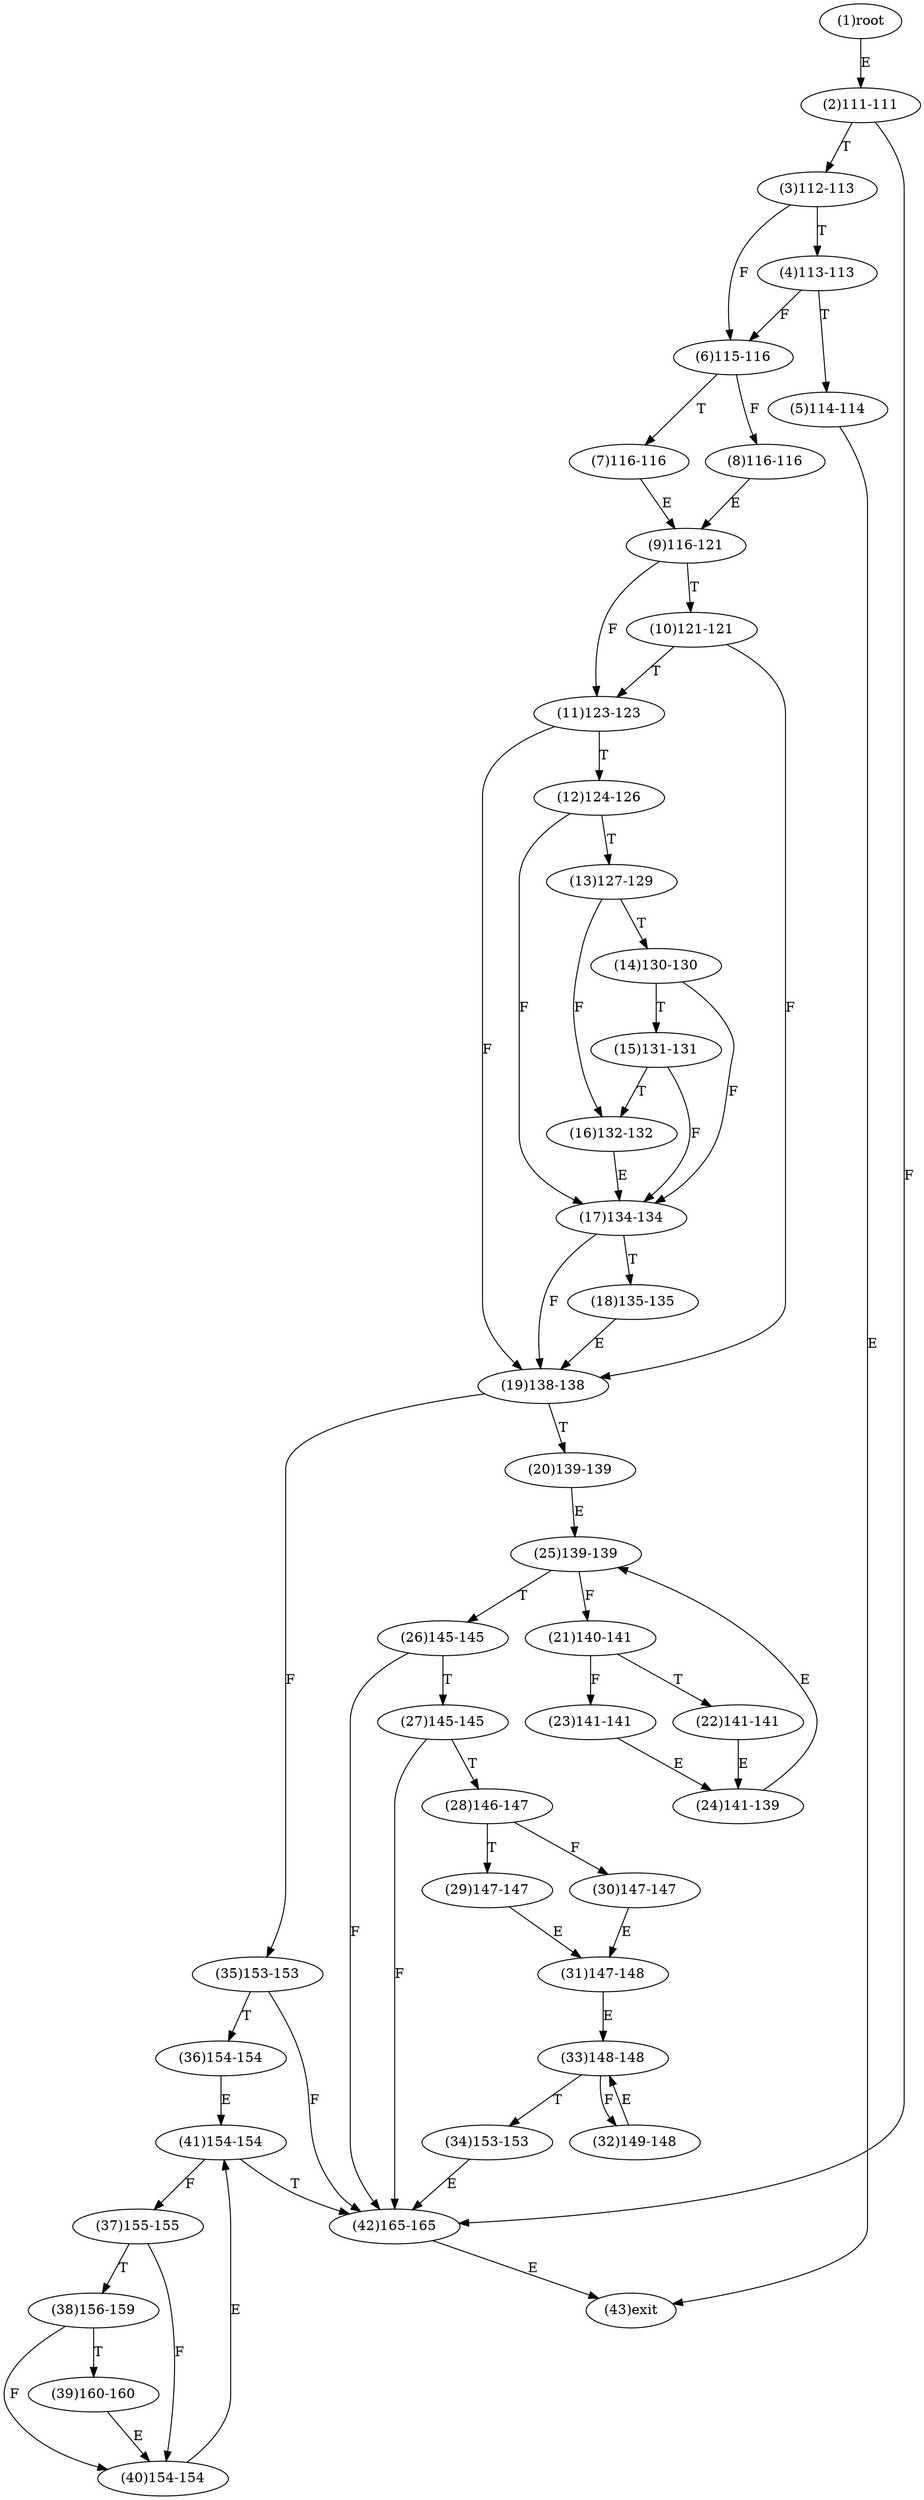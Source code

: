 digraph "" { 
1[ label="(1)root"];
2[ label="(2)111-111"];
3[ label="(3)112-113"];
4[ label="(4)113-113"];
5[ label="(5)114-114"];
6[ label="(6)115-116"];
7[ label="(7)116-116"];
8[ label="(8)116-116"];
9[ label="(9)116-121"];
10[ label="(10)121-121"];
11[ label="(11)123-123"];
12[ label="(12)124-126"];
13[ label="(13)127-129"];
14[ label="(14)130-130"];
15[ label="(15)131-131"];
17[ label="(17)134-134"];
16[ label="(16)132-132"];
19[ label="(19)138-138"];
18[ label="(18)135-135"];
21[ label="(21)140-141"];
20[ label="(20)139-139"];
23[ label="(23)141-141"];
22[ label="(22)141-141"];
25[ label="(25)139-139"];
24[ label="(24)141-139"];
27[ label="(27)145-145"];
26[ label="(26)145-145"];
29[ label="(29)147-147"];
28[ label="(28)146-147"];
31[ label="(31)147-148"];
30[ label="(30)147-147"];
34[ label="(34)153-153"];
35[ label="(35)153-153"];
32[ label="(32)149-148"];
33[ label="(33)148-148"];
38[ label="(38)156-159"];
39[ label="(39)160-160"];
36[ label="(36)154-154"];
37[ label="(37)155-155"];
42[ label="(42)165-165"];
43[ label="(43)exit"];
40[ label="(40)154-154"];
41[ label="(41)154-154"];
1->2[ label="E"];
2->42[ label="F"];
2->3[ label="T"];
3->6[ label="F"];
3->4[ label="T"];
4->6[ label="F"];
4->5[ label="T"];
5->43[ label="E"];
6->8[ label="F"];
6->7[ label="T"];
7->9[ label="E"];
8->9[ label="E"];
9->11[ label="F"];
9->10[ label="T"];
10->19[ label="F"];
10->11[ label="T"];
11->19[ label="F"];
11->12[ label="T"];
12->17[ label="F"];
12->13[ label="T"];
13->16[ label="F"];
13->14[ label="T"];
14->17[ label="F"];
14->15[ label="T"];
15->17[ label="F"];
15->16[ label="T"];
16->17[ label="E"];
17->19[ label="F"];
17->18[ label="T"];
18->19[ label="E"];
19->35[ label="F"];
19->20[ label="T"];
20->25[ label="E"];
21->23[ label="F"];
21->22[ label="T"];
22->24[ label="E"];
23->24[ label="E"];
24->25[ label="E"];
25->21[ label="F"];
25->26[ label="T"];
26->42[ label="F"];
26->27[ label="T"];
27->42[ label="F"];
27->28[ label="T"];
28->30[ label="F"];
28->29[ label="T"];
29->31[ label="E"];
30->31[ label="E"];
31->33[ label="E"];
32->33[ label="E"];
33->32[ label="F"];
33->34[ label="T"];
34->42[ label="E"];
35->42[ label="F"];
35->36[ label="T"];
36->41[ label="E"];
37->40[ label="F"];
37->38[ label="T"];
38->40[ label="F"];
38->39[ label="T"];
39->40[ label="E"];
40->41[ label="E"];
41->37[ label="F"];
41->42[ label="T"];
42->43[ label="E"];
}